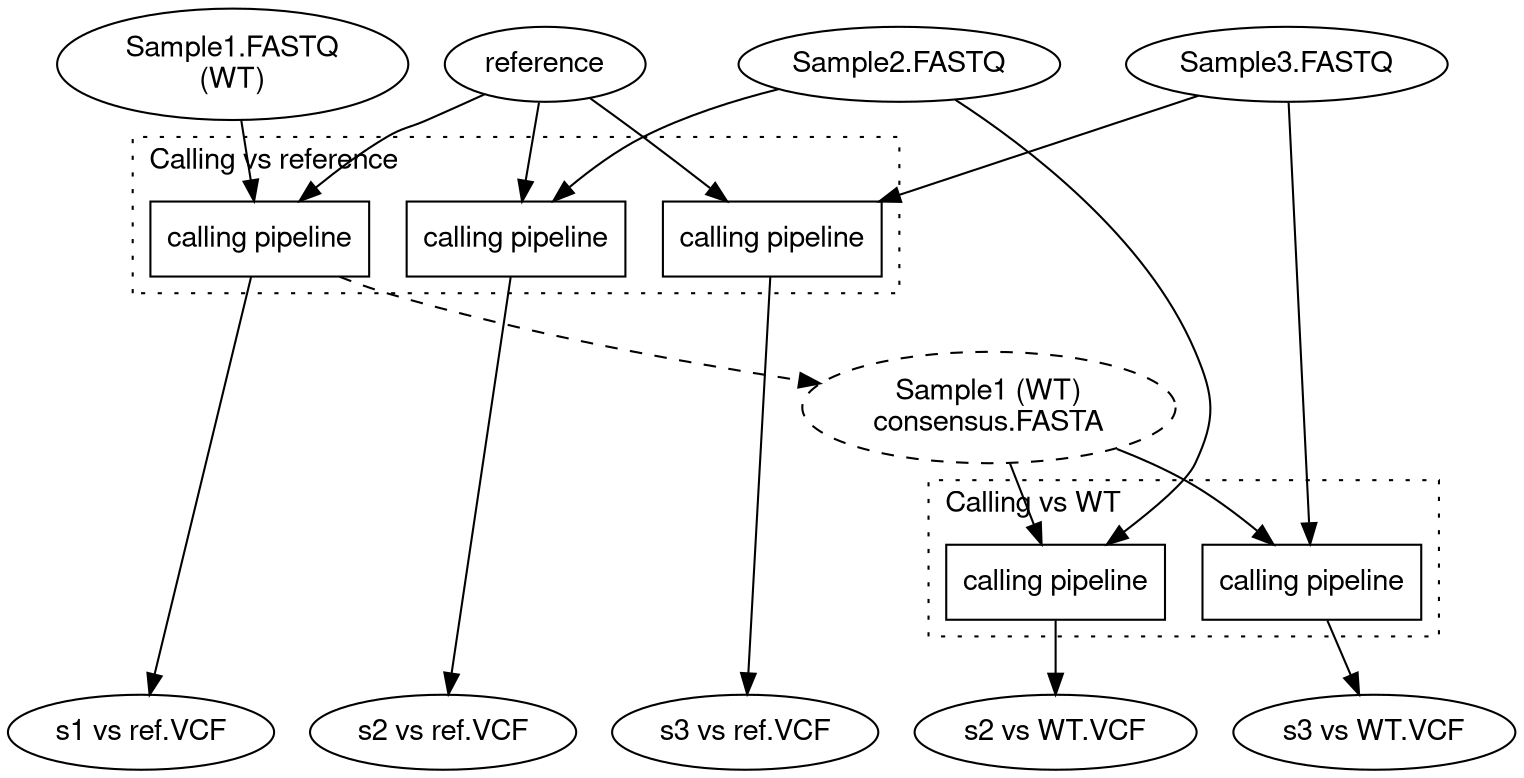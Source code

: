 digraph mygraph {
  fontname="Helvetica,Arial,sans-serif"
  node [fontname="Helvetica,Arial,sans-serif"]
  edge [fontname="Helvetica,Arial,sans-serif"]

  {
    rank = "same";
    node [shape=ellipse]
    reference
    s1 [label="Sample1.FASTQ\n(WT)"]
    s2 [label="Sample2.FASTQ"]
    s3 [label="Sample3.FASTQ"]
  }

  {
    node [shape=box, label="calling pipeline"]
    c1r
    c2r
    c3r
    c21
    c31
  }

  {
    rank = "same";
    node [shape=ellipse]
    s1r [label="s1 vs ref.VCF"]
    s2r [label="s2 vs ref.VCF"]
    s3r [label="s3 vs ref.VCF"]
    s21 [label="s2 vs WT.VCF"]
    s31 [label="s3 vs WT.VCF"]
  }

  s1cons [shape=ellipse, style=dashed, label="Sample1 (WT)\nconsensus.FASTA"]

  s1 -> c1r -> s1r
  s2 -> c2r -> s2r
  s3 -> c3r -> s3r
  reference -> {c1r c2r c3r}

  c1r -> s1cons [style=dashed]
  s1cons -> {c21 c31}
  s2 -> c21 -> s21
  s3 -> c31 -> s31

  subgraph cluster_1 {
    style="dotted";
    label="Calling vs reference";
    labeljust="left";
    c1r c2r c3r
  }

  subgraph cluster_2 {
    style="dotted";
    label="Calling vs WT";
    labeljust="left";
    c21 c31
  }
  
}
